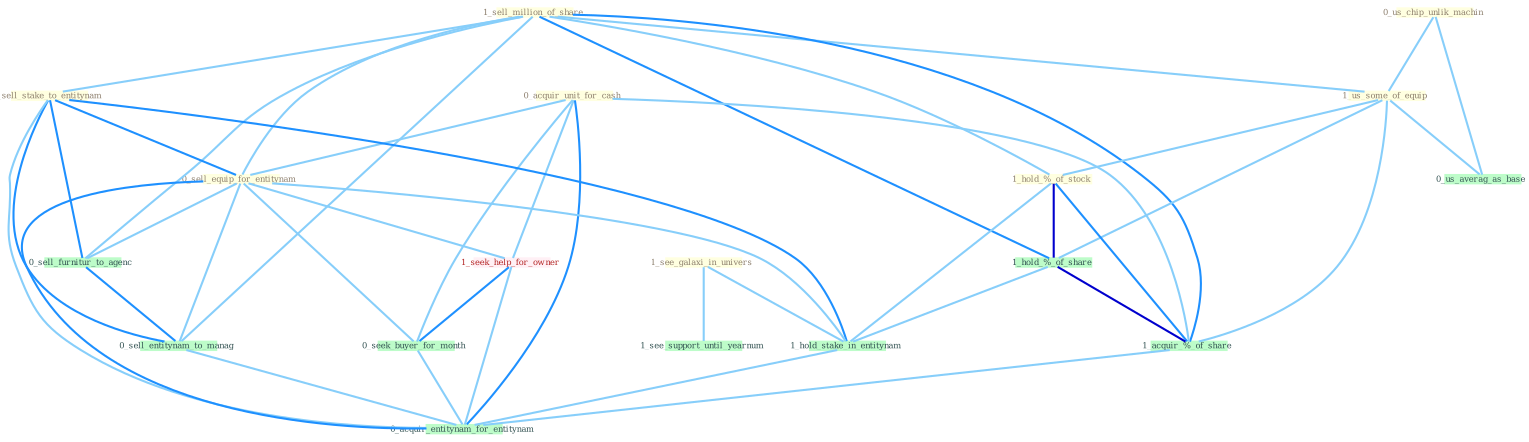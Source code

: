 Graph G{ 
    node
    [shape=polygon,style=filled,width=.5,height=.06,color="#BDFCC9",fixedsize=true,fontsize=4,
    fontcolor="#2f4f4f"];
    {node
    [color="#ffffe0", fontcolor="#8b7d6b"] "1_sell_million_of_share " "0_acquir_unit_for_cash " "1_see_galaxi_in_univers " "0_us_chip_unlik_machin " "0_sell_stake_to_entitynam " "0_sell_equip_for_entitynam " "1_us_some_of_equip " "1_hold_%_of_stock "}
{node [color="#fff0f5", fontcolor="#b22222"] "1_seek_help_for_owner "}
edge [color="#B0E2FF"];

	"1_sell_million_of_share " -- "0_sell_stake_to_entitynam " [w="1", color="#87cefa" ];
	"1_sell_million_of_share " -- "0_sell_equip_for_entitynam " [w="1", color="#87cefa" ];
	"1_sell_million_of_share " -- "1_us_some_of_equip " [w="1", color="#87cefa" ];
	"1_sell_million_of_share " -- "1_hold_%_of_stock " [w="1", color="#87cefa" ];
	"1_sell_million_of_share " -- "1_hold_%_of_share " [w="2", color="#1e90ff" , len=0.8];
	"1_sell_million_of_share " -- "1_acquir_%_of_share " [w="2", color="#1e90ff" , len=0.8];
	"1_sell_million_of_share " -- "0_sell_furnitur_to_agenc " [w="1", color="#87cefa" ];
	"1_sell_million_of_share " -- "0_sell_entitynam_to_manag " [w="1", color="#87cefa" ];
	"0_acquir_unit_for_cash " -- "0_sell_equip_for_entitynam " [w="1", color="#87cefa" ];
	"0_acquir_unit_for_cash " -- "1_seek_help_for_owner " [w="1", color="#87cefa" ];
	"0_acquir_unit_for_cash " -- "0_seek_buyer_for_month " [w="1", color="#87cefa" ];
	"0_acquir_unit_for_cash " -- "1_acquir_%_of_share " [w="1", color="#87cefa" ];
	"0_acquir_unit_for_cash " -- "0_acquir_entitynam_for_entitynam " [w="2", color="#1e90ff" , len=0.8];
	"1_see_galaxi_in_univers " -- "1_hold_stake_in_entitynam " [w="1", color="#87cefa" ];
	"1_see_galaxi_in_univers " -- "1_see_support_until_yearnum " [w="1", color="#87cefa" ];
	"0_us_chip_unlik_machin " -- "1_us_some_of_equip " [w="1", color="#87cefa" ];
	"0_us_chip_unlik_machin " -- "0_us_averag_as_base " [w="1", color="#87cefa" ];
	"0_sell_stake_to_entitynam " -- "0_sell_equip_for_entitynam " [w="2", color="#1e90ff" , len=0.8];
	"0_sell_stake_to_entitynam " -- "1_hold_stake_in_entitynam " [w="2", color="#1e90ff" , len=0.8];
	"0_sell_stake_to_entitynam " -- "0_sell_furnitur_to_agenc " [w="2", color="#1e90ff" , len=0.8];
	"0_sell_stake_to_entitynam " -- "0_sell_entitynam_to_manag " [w="2", color="#1e90ff" , len=0.8];
	"0_sell_stake_to_entitynam " -- "0_acquir_entitynam_for_entitynam " [w="1", color="#87cefa" ];
	"0_sell_equip_for_entitynam " -- "1_hold_stake_in_entitynam " [w="1", color="#87cefa" ];
	"0_sell_equip_for_entitynam " -- "1_seek_help_for_owner " [w="1", color="#87cefa" ];
	"0_sell_equip_for_entitynam " -- "0_seek_buyer_for_month " [w="1", color="#87cefa" ];
	"0_sell_equip_for_entitynam " -- "0_sell_furnitur_to_agenc " [w="1", color="#87cefa" ];
	"0_sell_equip_for_entitynam " -- "0_sell_entitynam_to_manag " [w="1", color="#87cefa" ];
	"0_sell_equip_for_entitynam " -- "0_acquir_entitynam_for_entitynam " [w="2", color="#1e90ff" , len=0.8];
	"1_us_some_of_equip " -- "1_hold_%_of_stock " [w="1", color="#87cefa" ];
	"1_us_some_of_equip " -- "1_hold_%_of_share " [w="1", color="#87cefa" ];
	"1_us_some_of_equip " -- "1_acquir_%_of_share " [w="1", color="#87cefa" ];
	"1_us_some_of_equip " -- "0_us_averag_as_base " [w="1", color="#87cefa" ];
	"1_hold_%_of_stock " -- "1_hold_%_of_share " [w="3", color="#0000cd" , len=0.6];
	"1_hold_%_of_stock " -- "1_hold_stake_in_entitynam " [w="1", color="#87cefa" ];
	"1_hold_%_of_stock " -- "1_acquir_%_of_share " [w="2", color="#1e90ff" , len=0.8];
	"1_hold_%_of_share " -- "1_hold_stake_in_entitynam " [w="1", color="#87cefa" ];
	"1_hold_%_of_share " -- "1_acquir_%_of_share " [w="3", color="#0000cd" , len=0.6];
	"1_hold_stake_in_entitynam " -- "0_acquir_entitynam_for_entitynam " [w="1", color="#87cefa" ];
	"1_seek_help_for_owner " -- "0_seek_buyer_for_month " [w="2", color="#1e90ff" , len=0.8];
	"1_seek_help_for_owner " -- "0_acquir_entitynam_for_entitynam " [w="1", color="#87cefa" ];
	"0_seek_buyer_for_month " -- "0_acquir_entitynam_for_entitynam " [w="1", color="#87cefa" ];
	"1_acquir_%_of_share " -- "0_acquir_entitynam_for_entitynam " [w="1", color="#87cefa" ];
	"0_sell_furnitur_to_agenc " -- "0_sell_entitynam_to_manag " [w="2", color="#1e90ff" , len=0.8];
	"0_sell_entitynam_to_manag " -- "0_acquir_entitynam_for_entitynam " [w="1", color="#87cefa" ];
}
